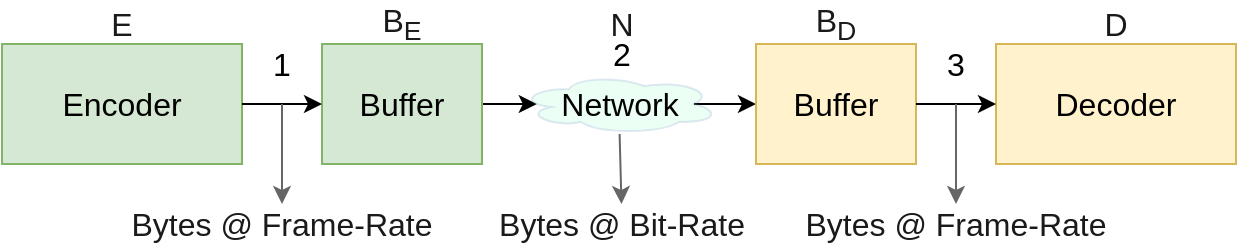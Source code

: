 <mxfile version="14.8.1" type="device"><diagram id="3c377b6zR28h7rw0Uxd-" name="Page-1"><mxGraphModel dx="774" dy="407" grid="1" gridSize="10" guides="1" tooltips="1" connect="1" arrows="1" fold="1" page="1" pageScale="1" pageWidth="827" pageHeight="1169" math="0" shadow="0"><root><mxCell id="0"/><mxCell id="1" parent="0"/><mxCell id="2a1YsXwBEhhzLjiMMf0R-27" value="" style="group" vertex="1" connectable="0" parent="1"><mxGeometry x="105" y="525" width="617" height="120" as="geometry"/></mxCell><mxCell id="2a1YsXwBEhhzLjiMMf0R-1" value="Encoder" style="rounded=0;whiteSpace=wrap;html=1;fontSize=16;fillColor=#d5e8d4;strokeColor=#82b366;" vertex="1" parent="2a1YsXwBEhhzLjiMMf0R-27"><mxGeometry y="20" width="120" height="60" as="geometry"/></mxCell><mxCell id="2a1YsXwBEhhzLjiMMf0R-34" style="edgeStyle=orthogonalEdgeStyle;rounded=0;orthogonalLoop=1;jettySize=auto;html=1;exitX=1;exitY=0.5;exitDx=0;exitDy=0;entryX=0.089;entryY=0.51;entryDx=0;entryDy=0;entryPerimeter=0;fontSize=16;" edge="1" parent="2a1YsXwBEhhzLjiMMf0R-27" source="2a1YsXwBEhhzLjiMMf0R-2" target="2a1YsXwBEhhzLjiMMf0R-5"><mxGeometry relative="1" as="geometry"/></mxCell><mxCell id="2a1YsXwBEhhzLjiMMf0R-2" value="Buffer" style="rounded=0;whiteSpace=wrap;html=1;fontSize=16;fillColor=#d5e8d4;strokeColor=#82b366;" vertex="1" parent="2a1YsXwBEhhzLjiMMf0R-27"><mxGeometry x="160" y="20" width="80" height="60" as="geometry"/></mxCell><mxCell id="2a1YsXwBEhhzLjiMMf0R-3" value="" style="edgeStyle=orthogonalEdgeStyle;rounded=0;orthogonalLoop=1;jettySize=auto;html=1;fontSize=16;" edge="1" parent="2a1YsXwBEhhzLjiMMf0R-27" source="2a1YsXwBEhhzLjiMMf0R-1" target="2a1YsXwBEhhzLjiMMf0R-2"><mxGeometry relative="1" as="geometry"/></mxCell><mxCell id="2a1YsXwBEhhzLjiMMf0R-33" style="edgeStyle=orthogonalEdgeStyle;rounded=0;orthogonalLoop=1;jettySize=auto;html=1;exitX=0.875;exitY=0.5;exitDx=0;exitDy=0;exitPerimeter=0;entryX=0;entryY=0.5;entryDx=0;entryDy=0;fontSize=16;" edge="1" parent="2a1YsXwBEhhzLjiMMf0R-27" source="2a1YsXwBEhhzLjiMMf0R-5" target="2a1YsXwBEhhzLjiMMf0R-8"><mxGeometry relative="1" as="geometry"/></mxCell><mxCell id="2a1YsXwBEhhzLjiMMf0R-5" value="Network" style="ellipse;shape=cloud;whiteSpace=wrap;html=1;fontFamily=Helvetica;fontSize=16;align=center;strokeColor=#6c8ebf;opacity=20;fillColor=#99FFCC;" vertex="1" parent="2a1YsXwBEhhzLjiMMf0R-27"><mxGeometry x="258.5" y="35" width="100" height="30" as="geometry"/></mxCell><mxCell id="2a1YsXwBEhhzLjiMMf0R-8" value="Buffer" style="rounded=0;whiteSpace=wrap;html=1;fontSize=16;fillColor=#fff2cc;strokeColor=#d6b656;" vertex="1" parent="2a1YsXwBEhhzLjiMMf0R-27"><mxGeometry x="377" y="20" width="80" height="60" as="geometry"/></mxCell><mxCell id="2a1YsXwBEhhzLjiMMf0R-10" value="Decoder" style="rounded=0;whiteSpace=wrap;html=1;fontSize=16;fillColor=#fff2cc;strokeColor=#d6b656;" vertex="1" parent="2a1YsXwBEhhzLjiMMf0R-27"><mxGeometry x="497" y="20" width="120" height="60" as="geometry"/></mxCell><mxCell id="2a1YsXwBEhhzLjiMMf0R-11" value="" style="edgeStyle=orthogonalEdgeStyle;rounded=0;orthogonalLoop=1;jettySize=auto;html=1;fontSize=16;" edge="1" parent="2a1YsXwBEhhzLjiMMf0R-27" source="2a1YsXwBEhhzLjiMMf0R-8" target="2a1YsXwBEhhzLjiMMf0R-10"><mxGeometry relative="1" as="geometry"/></mxCell><mxCell id="2a1YsXwBEhhzLjiMMf0R-16" value="Bytes @ Frame-Rate" style="text;html=1;strokeColor=none;fillColor=none;align=center;verticalAlign=middle;whiteSpace=wrap;rounded=0;fontSize=16;fontColor=#1A1A1A;" vertex="1" parent="2a1YsXwBEhhzLjiMMf0R-27"><mxGeometry x="40" y="100" width="200" height="20" as="geometry"/></mxCell><mxCell id="2a1YsXwBEhhzLjiMMf0R-17" value="Bytes @ Bit-Rate" style="text;html=1;strokeColor=none;fillColor=none;align=center;verticalAlign=middle;whiteSpace=wrap;rounded=0;fontSize=16;fontColor=#1A1A1A;" vertex="1" parent="2a1YsXwBEhhzLjiMMf0R-27"><mxGeometry x="210" y="100" width="200" height="20" as="geometry"/></mxCell><mxCell id="2a1YsXwBEhhzLjiMMf0R-18" value="" style="endArrow=classic;html=1;fontSize=16;entryX=0.5;entryY=0;entryDx=0;entryDy=0;fillColor=#f5f5f5;strokeColor=#666666;" edge="1" parent="2a1YsXwBEhhzLjiMMf0R-27" target="2a1YsXwBEhhzLjiMMf0R-16"><mxGeometry width="50" height="50" relative="1" as="geometry"><mxPoint x="140" y="50" as="sourcePoint"/><mxPoint x="230" y="180" as="targetPoint"/></mxGeometry></mxCell><mxCell id="2a1YsXwBEhhzLjiMMf0R-19" value="" style="endArrow=classic;html=1;fontSize=16;fillColor=#f5f5f5;strokeColor=#666666;" edge="1" parent="2a1YsXwBEhhzLjiMMf0R-27" source="2a1YsXwBEhhzLjiMMf0R-5" target="2a1YsXwBEhhzLjiMMf0R-17"><mxGeometry width="50" height="50" relative="1" as="geometry"><mxPoint x="150" y="60" as="sourcePoint"/><mxPoint x="150" y="110" as="targetPoint"/></mxGeometry></mxCell><mxCell id="2a1YsXwBEhhzLjiMMf0R-20" value="Bytes @ Frame-Rate" style="text;html=1;strokeColor=none;fillColor=none;align=center;verticalAlign=middle;whiteSpace=wrap;rounded=0;fontSize=16;fontColor=#1A1A1A;" vertex="1" parent="2a1YsXwBEhhzLjiMMf0R-27"><mxGeometry x="377" y="100" width="200" height="20" as="geometry"/></mxCell><mxCell id="2a1YsXwBEhhzLjiMMf0R-21" value="" style="endArrow=classic;html=1;fontSize=16;entryX=0.5;entryY=0;entryDx=0;entryDy=0;fillColor=#f5f5f5;strokeColor=#666666;" edge="1" parent="2a1YsXwBEhhzLjiMMf0R-27" target="2a1YsXwBEhhzLjiMMf0R-20"><mxGeometry width="50" height="50" relative="1" as="geometry"><mxPoint x="477" y="50" as="sourcePoint"/><mxPoint x="490" y="70" as="targetPoint"/></mxGeometry></mxCell><mxCell id="2a1YsXwBEhhzLjiMMf0R-22" value="E" style="text;html=1;strokeColor=none;fillColor=none;align=center;verticalAlign=middle;whiteSpace=wrap;rounded=0;fontSize=16;opacity=20;fontColor=#1A1A1A;" vertex="1" parent="2a1YsXwBEhhzLjiMMf0R-27"><mxGeometry x="40" width="40" height="20" as="geometry"/></mxCell><mxCell id="2a1YsXwBEhhzLjiMMf0R-23" value="B&lt;sub&gt;E&lt;/sub&gt;" style="text;html=1;strokeColor=none;fillColor=none;align=center;verticalAlign=middle;whiteSpace=wrap;rounded=0;fontSize=16;opacity=20;fontColor=#1A1A1A;" vertex="1" parent="2a1YsXwBEhhzLjiMMf0R-27"><mxGeometry x="180" width="40" height="20" as="geometry"/></mxCell><mxCell id="2a1YsXwBEhhzLjiMMf0R-24" value="B&lt;sub&gt;D&lt;/sub&gt;" style="text;html=1;strokeColor=none;fillColor=none;align=center;verticalAlign=middle;whiteSpace=wrap;rounded=0;fontSize=16;opacity=20;fontColor=#1A1A1A;" vertex="1" parent="2a1YsXwBEhhzLjiMMf0R-27"><mxGeometry x="397" width="40" height="20" as="geometry"/></mxCell><mxCell id="2a1YsXwBEhhzLjiMMf0R-25" value="D" style="text;html=1;strokeColor=none;fillColor=none;align=center;verticalAlign=middle;whiteSpace=wrap;rounded=0;fontSize=16;opacity=20;fontColor=#1A1A1A;" vertex="1" parent="2a1YsXwBEhhzLjiMMf0R-27"><mxGeometry x="537" width="40" height="20" as="geometry"/></mxCell><mxCell id="2a1YsXwBEhhzLjiMMf0R-26" value="N" style="text;html=1;strokeColor=none;fillColor=none;align=center;verticalAlign=middle;whiteSpace=wrap;rounded=0;fontSize=16;opacity=20;fontColor=#1A1A1A;" vertex="1" parent="2a1YsXwBEhhzLjiMMf0R-27"><mxGeometry x="290" width="40" height="20" as="geometry"/></mxCell><mxCell id="2a1YsXwBEhhzLjiMMf0R-28" value="1" style="text;html=1;strokeColor=none;fillColor=none;align=center;verticalAlign=middle;whiteSpace=wrap;rounded=0;fontSize=16;opacity=20;" vertex="1" parent="2a1YsXwBEhhzLjiMMf0R-27"><mxGeometry x="120" y="20" width="40" height="20" as="geometry"/></mxCell><mxCell id="2a1YsXwBEhhzLjiMMf0R-29" value="2" style="text;html=1;align=center;verticalAlign=middle;whiteSpace=wrap;rounded=0;fontSize=16;opacity=20;" vertex="1" parent="2a1YsXwBEhhzLjiMMf0R-27"><mxGeometry x="290" y="15" width="40" height="20" as="geometry"/></mxCell><mxCell id="2a1YsXwBEhhzLjiMMf0R-30" value="3" style="text;html=1;strokeColor=none;fillColor=none;align=center;verticalAlign=middle;whiteSpace=wrap;rounded=0;fontSize=16;opacity=20;" vertex="1" parent="2a1YsXwBEhhzLjiMMf0R-27"><mxGeometry x="457" y="20" width="40" height="20" as="geometry"/></mxCell></root></mxGraphModel></diagram></mxfile>